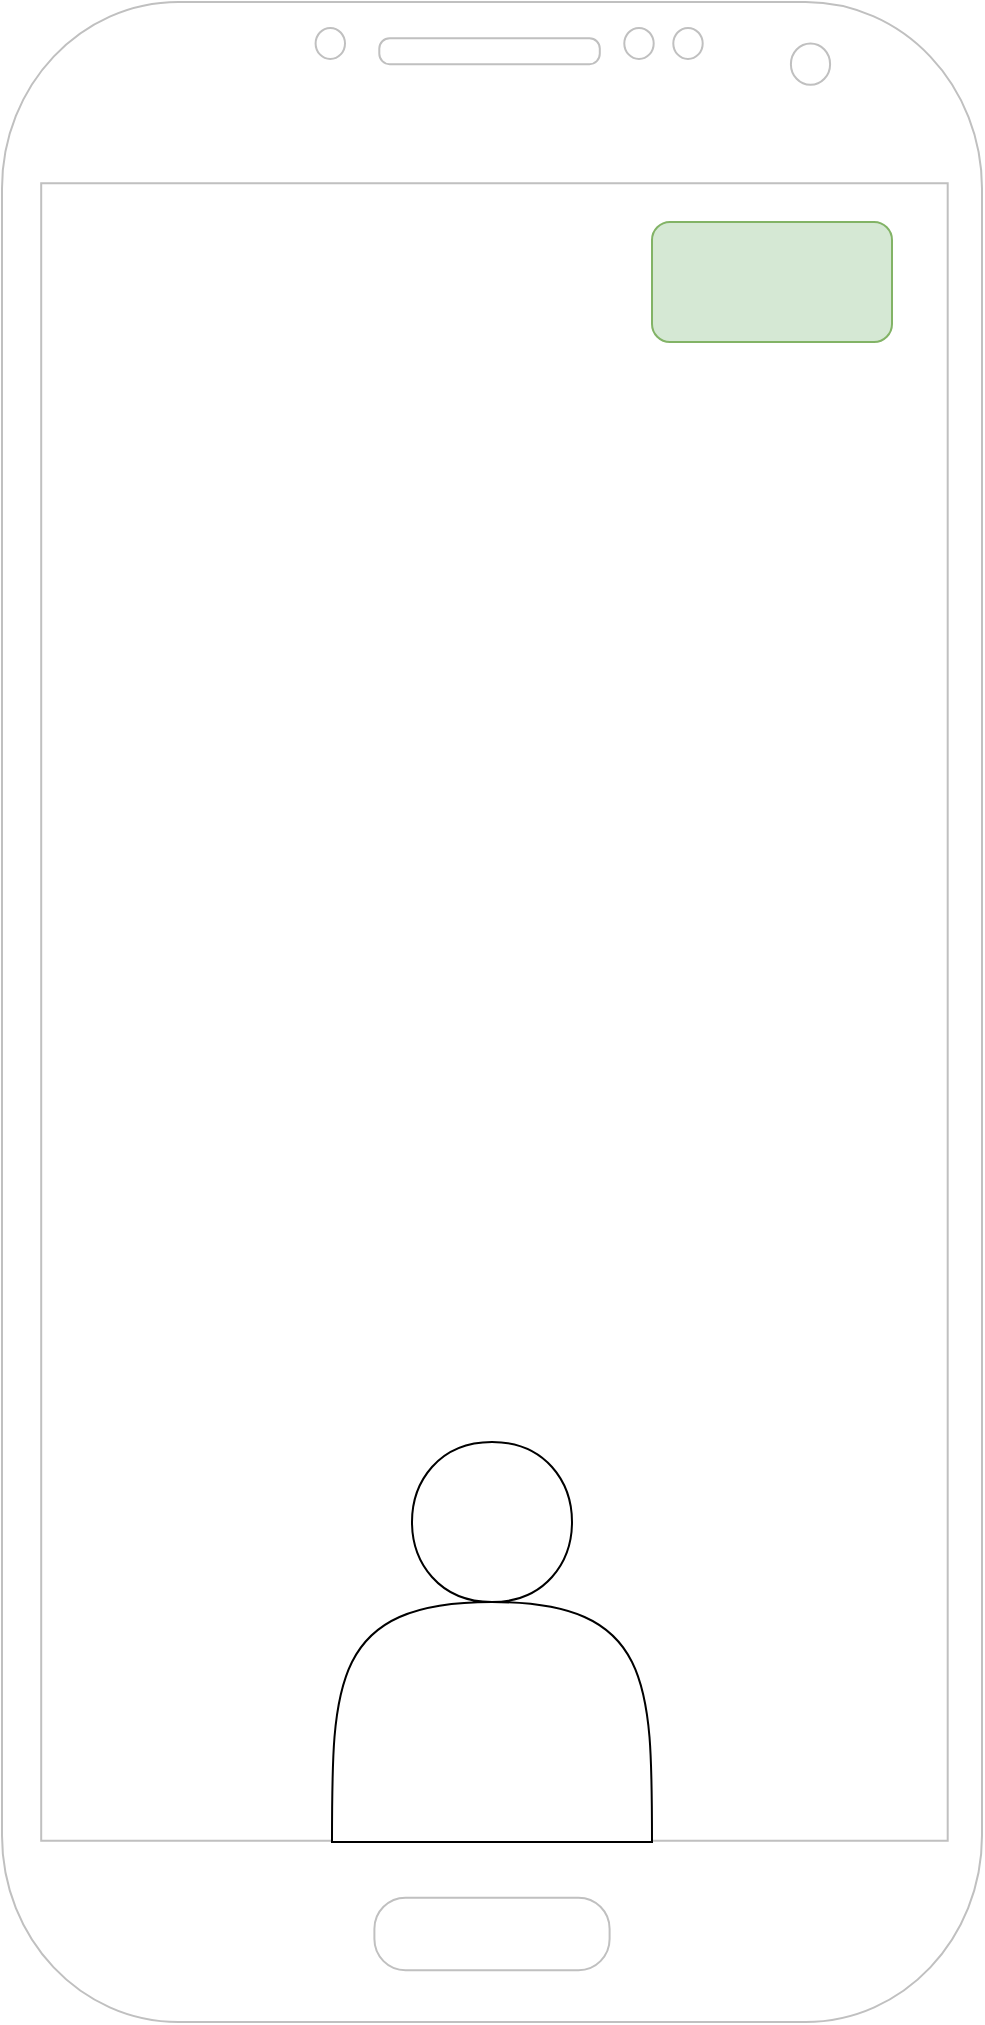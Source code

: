 <mxfile version="18.0.3" type="github">
  <diagram id="Wtf4xJytpij9x_gFcfHL" name="Page-1">
    <mxGraphModel dx="2946" dy="1129" grid="1" gridSize="10" guides="1" tooltips="1" connect="1" arrows="1" fold="1" page="1" pageScale="1" pageWidth="850" pageHeight="1100" math="0" shadow="0">
      <root>
        <mxCell id="0" />
        <mxCell id="1" parent="0" />
        <mxCell id="bsZNXIe2ywidmSZZzwNC-21" value="" style="verticalLabelPosition=bottom;verticalAlign=top;html=1;shadow=0;dashed=0;strokeWidth=1;shape=mxgraph.android.phone2;strokeColor=#c0c0c0;" parent="1" vertex="1">
          <mxGeometry x="40" y="40" width="490" height="1010" as="geometry" />
        </mxCell>
        <mxCell id="2xvqOemwckODqJgOykbF-1" value="" style="shape=actor;whiteSpace=wrap;html=1;" vertex="1" parent="1">
          <mxGeometry x="205" y="760" width="160" height="200" as="geometry" />
        </mxCell>
        <mxCell id="ElUXdl_Q-UPe2DIQfnci-1" value="" style="rounded=1;whiteSpace=wrap;html=1;fillColor=#d5e8d4;strokeColor=#82b366;" vertex="1" parent="1">
          <mxGeometry x="365" y="150" width="120" height="60" as="geometry" />
        </mxCell>
      </root>
    </mxGraphModel>
  </diagram>
</mxfile>
